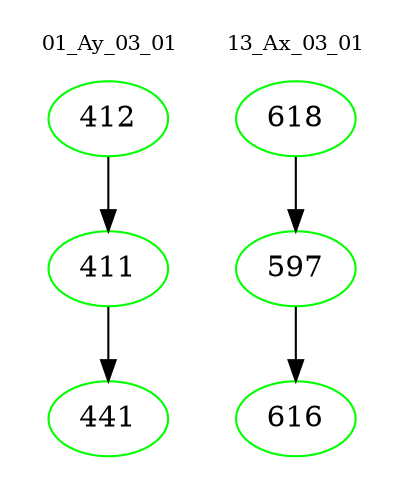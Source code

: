 digraph{
subgraph cluster_0 {
color = white
label = "01_Ay_03_01";
fontsize=10;
T0_412 [label="412", color="green"]
T0_412 -> T0_411 [color="black"]
T0_411 [label="411", color="green"]
T0_411 -> T0_441 [color="black"]
T0_441 [label="441", color="green"]
}
subgraph cluster_1 {
color = white
label = "13_Ax_03_01";
fontsize=10;
T1_618 [label="618", color="green"]
T1_618 -> T1_597 [color="black"]
T1_597 [label="597", color="green"]
T1_597 -> T1_616 [color="black"]
T1_616 [label="616", color="green"]
}
}
